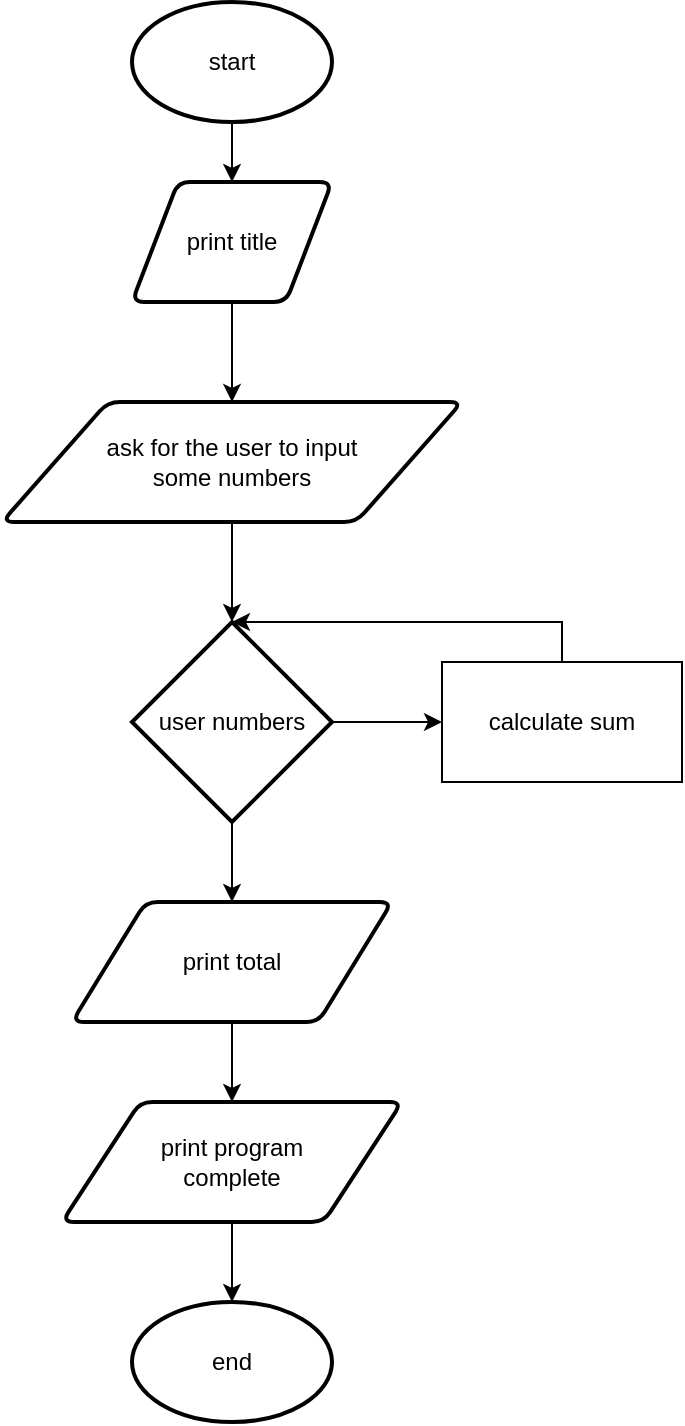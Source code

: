 <mxfile version="15.3.7"><diagram id="rzSodYPeGLO8oFmf_Lwy" name="Page-1"><mxGraphModel dx="780" dy="1111" grid="1" gridSize="10" guides="1" tooltips="1" connect="1" arrows="1" fold="1" page="1" pageScale="1" pageWidth="850" pageHeight="1100" math="0" shadow="0"><root><mxCell id="0"/><mxCell id="1" parent="0"/><mxCell id="RIo6r1fAKUyaXYLKKFib-1" value="end" style="strokeWidth=2;html=1;shape=mxgraph.flowchart.start_1;whiteSpace=wrap;" vertex="1" parent="1"><mxGeometry x="85" y="670" width="100" height="60" as="geometry"/></mxCell><mxCell id="RIo6r1fAKUyaXYLKKFib-17" value="" style="edgeStyle=orthogonalEdgeStyle;rounded=0;orthogonalLoop=1;jettySize=auto;html=1;" edge="1" parent="1" source="RIo6r1fAKUyaXYLKKFib-2" target="RIo6r1fAKUyaXYLKKFib-6"><mxGeometry relative="1" as="geometry"/></mxCell><mxCell id="RIo6r1fAKUyaXYLKKFib-2" value="start" style="strokeWidth=2;html=1;shape=mxgraph.flowchart.start_1;whiteSpace=wrap;" vertex="1" parent="1"><mxGeometry x="85" y="20" width="100" height="60" as="geometry"/></mxCell><mxCell id="RIo6r1fAKUyaXYLKKFib-20" value="" style="edgeStyle=orthogonalEdgeStyle;rounded=0;orthogonalLoop=1;jettySize=auto;html=1;" edge="1" parent="1" source="RIo6r1fAKUyaXYLKKFib-3" target="RIo6r1fAKUyaXYLKKFib-1"><mxGeometry relative="1" as="geometry"/></mxCell><mxCell id="RIo6r1fAKUyaXYLKKFib-3" value="&lt;div&gt;print program &lt;br&gt;&lt;/div&gt;&lt;div&gt;complete&lt;br&gt;&lt;/div&gt;" style="shape=parallelogram;html=1;strokeWidth=2;perimeter=parallelogramPerimeter;whiteSpace=wrap;rounded=1;arcSize=12;size=0.23;" vertex="1" parent="1"><mxGeometry x="50" y="570" width="170" height="60" as="geometry"/></mxCell><mxCell id="RIo6r1fAKUyaXYLKKFib-36" value="" style="edgeStyle=orthogonalEdgeStyle;rounded=0;orthogonalLoop=1;jettySize=auto;html=1;" edge="1" parent="1" source="RIo6r1fAKUyaXYLKKFib-4" target="RIo6r1fAKUyaXYLKKFib-3"><mxGeometry relative="1" as="geometry"/></mxCell><mxCell id="RIo6r1fAKUyaXYLKKFib-4" value="print total" style="shape=parallelogram;html=1;strokeWidth=2;perimeter=parallelogramPerimeter;whiteSpace=wrap;rounded=1;arcSize=12;size=0.23;" vertex="1" parent="1"><mxGeometry x="55" y="470" width="160" height="60" as="geometry"/></mxCell><mxCell id="RIo6r1fAKUyaXYLKKFib-16" value="" style="edgeStyle=orthogonalEdgeStyle;rounded=0;orthogonalLoop=1;jettySize=auto;html=1;" edge="1" parent="1" source="RIo6r1fAKUyaXYLKKFib-6" target="RIo6r1fAKUyaXYLKKFib-39"><mxGeometry relative="1" as="geometry"><mxPoint x="120" y="210" as="targetPoint"/></mxGeometry></mxCell><mxCell id="RIo6r1fAKUyaXYLKKFib-6" value="print title" style="shape=parallelogram;html=1;strokeWidth=2;perimeter=parallelogramPerimeter;whiteSpace=wrap;rounded=1;arcSize=12;size=0.23;" vertex="1" parent="1"><mxGeometry x="85" y="110" width="100" height="60" as="geometry"/></mxCell><mxCell id="RIo6r1fAKUyaXYLKKFib-41" value="" style="edgeStyle=orthogonalEdgeStyle;rounded=0;orthogonalLoop=1;jettySize=auto;html=1;" edge="1" parent="1" source="RIo6r1fAKUyaXYLKKFib-9" target="RIo6r1fAKUyaXYLKKFib-10"><mxGeometry relative="1" as="geometry"/></mxCell><mxCell id="RIo6r1fAKUyaXYLKKFib-42" value="" style="edgeStyle=orthogonalEdgeStyle;rounded=0;orthogonalLoop=1;jettySize=auto;html=1;" edge="1" parent="1" source="RIo6r1fAKUyaXYLKKFib-9" target="RIo6r1fAKUyaXYLKKFib-4"><mxGeometry relative="1" as="geometry"/></mxCell><mxCell id="RIo6r1fAKUyaXYLKKFib-9" value="user numbers" style="strokeWidth=2;html=1;shape=mxgraph.flowchart.decision;whiteSpace=wrap;" vertex="1" parent="1"><mxGeometry x="85" y="330" width="100" height="100" as="geometry"/></mxCell><mxCell id="RIo6r1fAKUyaXYLKKFib-13" style="edgeStyle=orthogonalEdgeStyle;rounded=0;orthogonalLoop=1;jettySize=auto;html=1;entryX=0.5;entryY=0;entryDx=0;entryDy=0;entryPerimeter=0;exitX=0.5;exitY=0;exitDx=0;exitDy=0;" edge="1" parent="1" source="RIo6r1fAKUyaXYLKKFib-10" target="RIo6r1fAKUyaXYLKKFib-9"><mxGeometry relative="1" as="geometry"><mxPoint x="598.04" y="348.02" as="sourcePoint"/><Array as="points"><mxPoint x="300" y="330"/></Array></mxGeometry></mxCell><mxCell id="RIo6r1fAKUyaXYLKKFib-10" value="calculate sum" style="rounded=0;whiteSpace=wrap;html=1;" vertex="1" parent="1"><mxGeometry x="240" y="350" width="120" height="60" as="geometry"/></mxCell><mxCell id="RIo6r1fAKUyaXYLKKFib-23" style="edgeStyle=orthogonalEdgeStyle;rounded=0;orthogonalLoop=1;jettySize=auto;html=1;exitX=0.5;exitY=1;exitDx=0;exitDy=0;" edge="1" parent="1"><mxGeometry relative="1" as="geometry"><mxPoint x="120" y="270" as="sourcePoint"/><mxPoint x="120" y="270" as="targetPoint"/></mxGeometry></mxCell><mxCell id="RIo6r1fAKUyaXYLKKFib-40" value="" style="edgeStyle=orthogonalEdgeStyle;rounded=0;orthogonalLoop=1;jettySize=auto;html=1;" edge="1" parent="1" source="RIo6r1fAKUyaXYLKKFib-39" target="RIo6r1fAKUyaXYLKKFib-9"><mxGeometry relative="1" as="geometry"/></mxCell><mxCell id="RIo6r1fAKUyaXYLKKFib-39" value="&lt;div&gt;ask for the user to input&lt;/div&gt;&lt;div&gt; some numbers &lt;/div&gt;" style="shape=parallelogram;html=1;strokeWidth=2;perimeter=parallelogramPerimeter;whiteSpace=wrap;rounded=1;arcSize=12;size=0.23;" vertex="1" parent="1"><mxGeometry x="20" y="220" width="230" height="60" as="geometry"/></mxCell></root></mxGraphModel></diagram></mxfile>